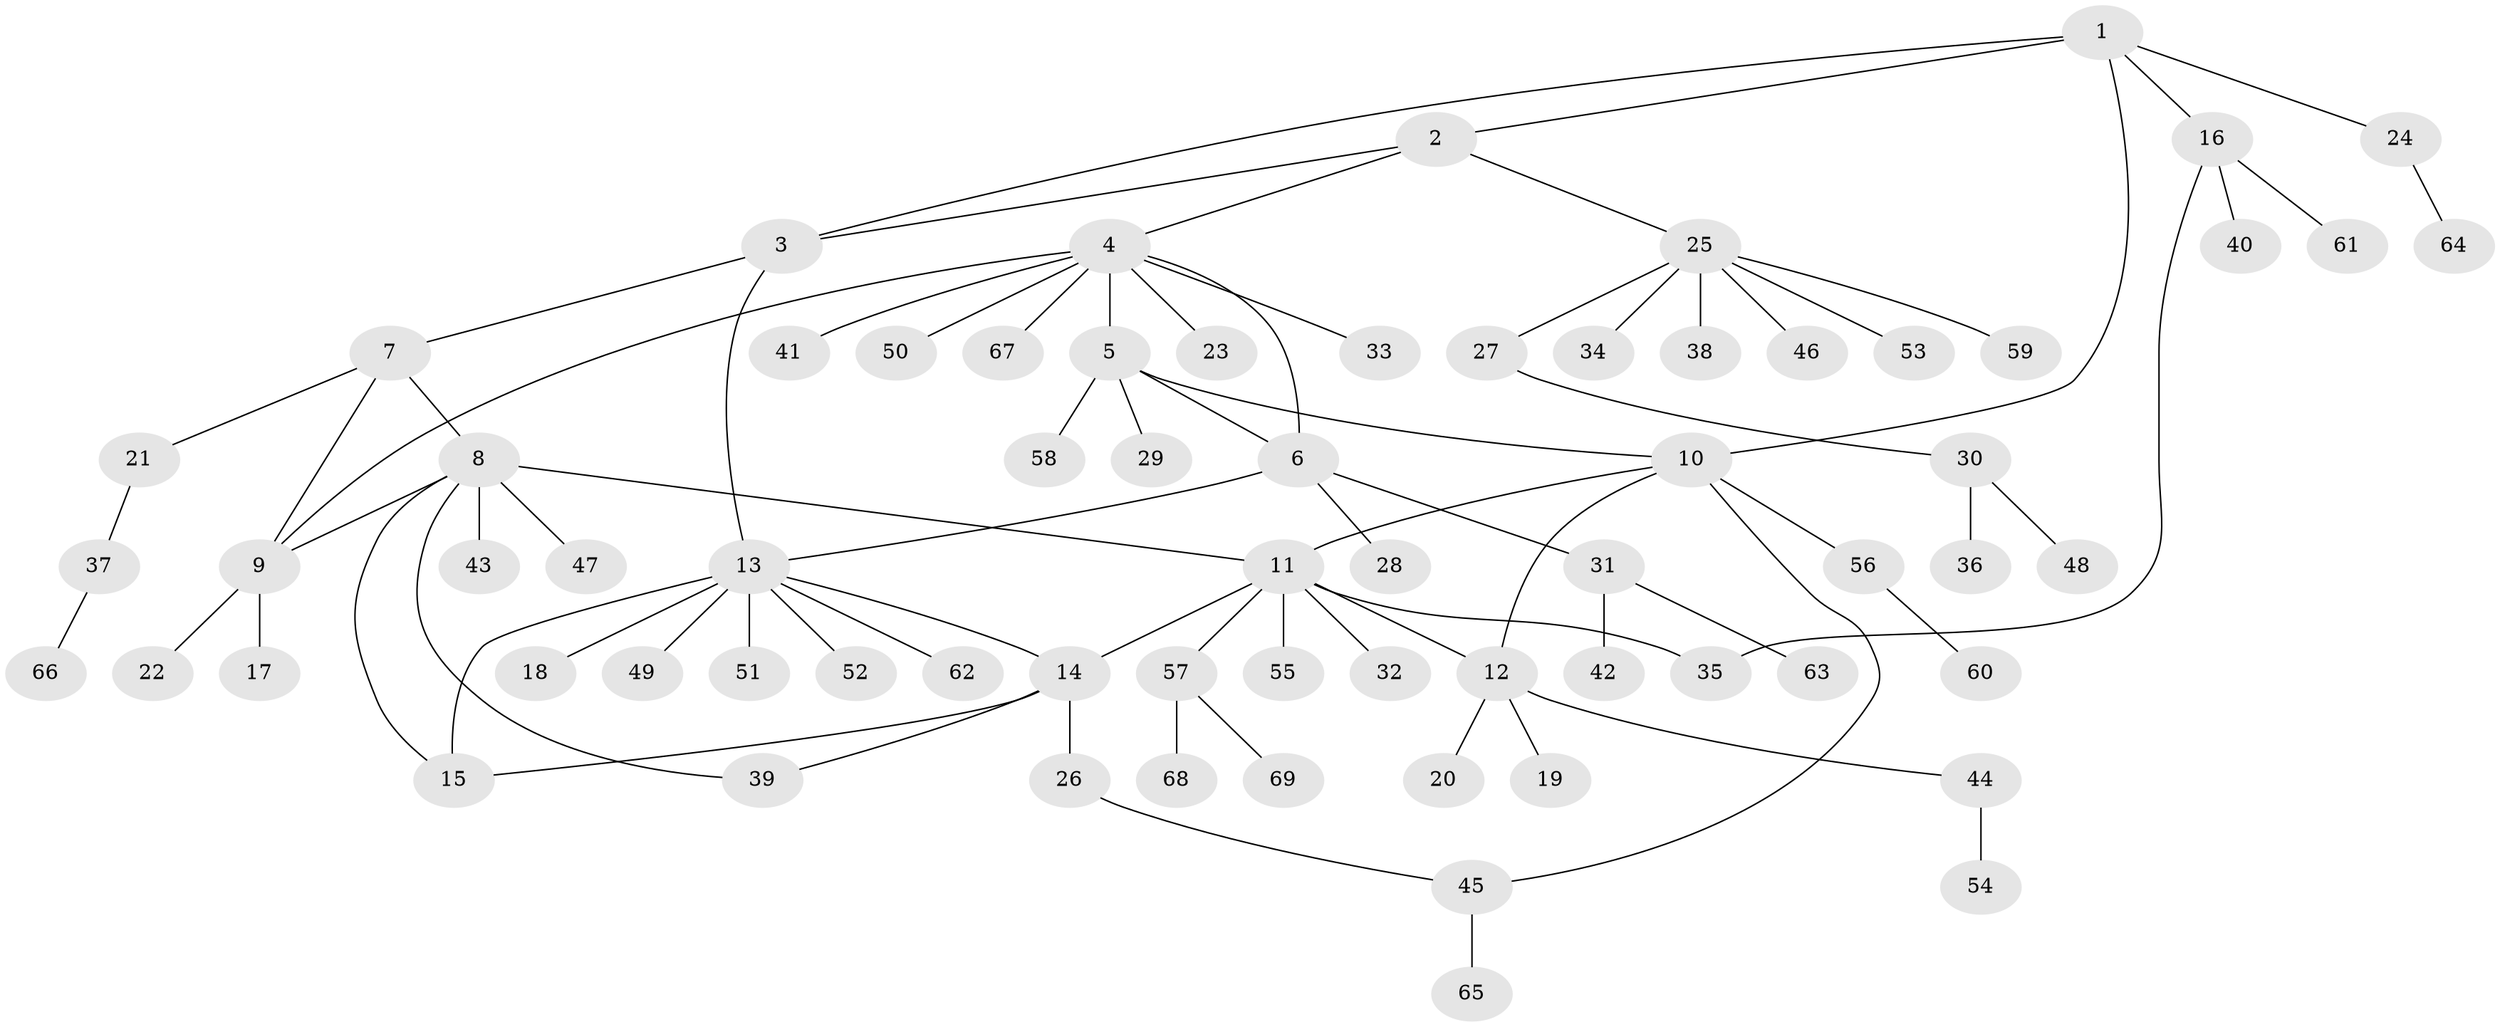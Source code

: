 // coarse degree distribution, {4: 0.12244897959183673, 5: 0.04081632653061224, 6: 0.061224489795918366, 1: 0.5102040816326531, 2: 0.16326530612244897, 3: 0.04081632653061224, 8: 0.04081632653061224, 7: 0.02040816326530612}
// Generated by graph-tools (version 1.1) at 2025/37/03/04/25 23:37:39]
// undirected, 69 vertices, 82 edges
graph export_dot {
  node [color=gray90,style=filled];
  1;
  2;
  3;
  4;
  5;
  6;
  7;
  8;
  9;
  10;
  11;
  12;
  13;
  14;
  15;
  16;
  17;
  18;
  19;
  20;
  21;
  22;
  23;
  24;
  25;
  26;
  27;
  28;
  29;
  30;
  31;
  32;
  33;
  34;
  35;
  36;
  37;
  38;
  39;
  40;
  41;
  42;
  43;
  44;
  45;
  46;
  47;
  48;
  49;
  50;
  51;
  52;
  53;
  54;
  55;
  56;
  57;
  58;
  59;
  60;
  61;
  62;
  63;
  64;
  65;
  66;
  67;
  68;
  69;
  1 -- 2;
  1 -- 3;
  1 -- 10;
  1 -- 16;
  1 -- 24;
  2 -- 3;
  2 -- 4;
  2 -- 25;
  3 -- 7;
  3 -- 13;
  4 -- 5;
  4 -- 6;
  4 -- 9;
  4 -- 23;
  4 -- 33;
  4 -- 41;
  4 -- 50;
  4 -- 67;
  5 -- 6;
  5 -- 10;
  5 -- 29;
  5 -- 58;
  6 -- 13;
  6 -- 28;
  6 -- 31;
  7 -- 8;
  7 -- 9;
  7 -- 21;
  8 -- 9;
  8 -- 11;
  8 -- 15;
  8 -- 39;
  8 -- 43;
  8 -- 47;
  9 -- 17;
  9 -- 22;
  10 -- 11;
  10 -- 12;
  10 -- 45;
  10 -- 56;
  11 -- 12;
  11 -- 14;
  11 -- 32;
  11 -- 35;
  11 -- 55;
  11 -- 57;
  12 -- 19;
  12 -- 20;
  12 -- 44;
  13 -- 14;
  13 -- 15;
  13 -- 18;
  13 -- 49;
  13 -- 51;
  13 -- 52;
  13 -- 62;
  14 -- 15;
  14 -- 26;
  14 -- 39;
  16 -- 35;
  16 -- 40;
  16 -- 61;
  21 -- 37;
  24 -- 64;
  25 -- 27;
  25 -- 34;
  25 -- 38;
  25 -- 46;
  25 -- 53;
  25 -- 59;
  26 -- 45;
  27 -- 30;
  30 -- 36;
  30 -- 48;
  31 -- 42;
  31 -- 63;
  37 -- 66;
  44 -- 54;
  45 -- 65;
  56 -- 60;
  57 -- 68;
  57 -- 69;
}
